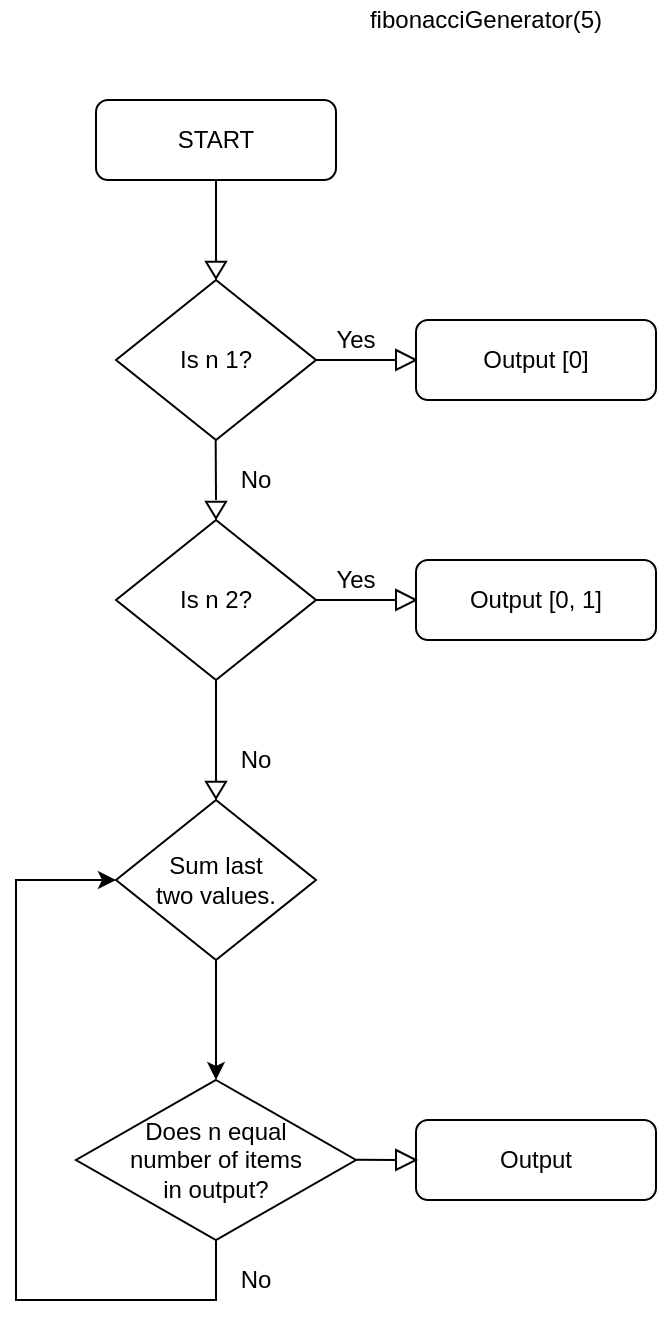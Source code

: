 <mxfile version="14.6.13" type="github">
  <diagram name="Page-1" id="edf60f1a-56cd-e834-aa8a-f176f3a09ee4">
    <mxGraphModel dx="818" dy="454" grid="1" gridSize="10" guides="1" tooltips="1" connect="1" arrows="1" fold="1" page="1" pageScale="1" pageWidth="1100" pageHeight="850" background="#ffffff" math="0" shadow="0">
      <root>
        <mxCell id="0" />
        <mxCell id="1" parent="0" />
        <mxCell id="jx8i601O-3aqdrrUikx3-10" value="fibonacciGenerator(5)" style="text;html=1;strokeColor=none;fillColor=none;align=center;verticalAlign=middle;whiteSpace=wrap;rounded=0;" vertex="1" parent="1">
          <mxGeometry x="250" y="30" width="130" height="20" as="geometry" />
        </mxCell>
        <mxCell id="jx8i601O-3aqdrrUikx3-11" value="START" style="rounded=1;whiteSpace=wrap;html=1;" vertex="1" parent="1">
          <mxGeometry x="120" y="80" width="120" height="40" as="geometry" />
        </mxCell>
        <mxCell id="jx8i601O-3aqdrrUikx3-12" value="Is n 1?" style="rhombus;whiteSpace=wrap;html=1;" vertex="1" parent="1">
          <mxGeometry x="130" y="170" width="100" height="80" as="geometry" />
        </mxCell>
        <mxCell id="jx8i601O-3aqdrrUikx3-15" value="Is n 2?" style="rhombus;whiteSpace=wrap;html=1;" vertex="1" parent="1">
          <mxGeometry x="130" y="290" width="100" height="80" as="geometry" />
        </mxCell>
        <mxCell id="jx8i601O-3aqdrrUikx3-20" value="" style="triangle;whiteSpace=wrap;html=1;rotation=90;" vertex="1" parent="1">
          <mxGeometry x="175.9" y="160" width="8.21" height="10" as="geometry" />
        </mxCell>
        <mxCell id="jx8i601O-3aqdrrUikx3-23" value="" style="endArrow=none;html=1;exitX=0;exitY=0.5;exitDx=0;exitDy=0;" edge="1" parent="1" source="jx8i601O-3aqdrrUikx3-20" target="jx8i601O-3aqdrrUikx3-11">
          <mxGeometry width="50" height="50" relative="1" as="geometry">
            <mxPoint x="180" y="160" as="sourcePoint" />
            <mxPoint x="230" y="110" as="targetPoint" />
          </mxGeometry>
        </mxCell>
        <mxCell id="jx8i601O-3aqdrrUikx3-24" value="" style="endArrow=none;html=1;" edge="1" parent="1">
          <mxGeometry width="50" height="50" relative="1" as="geometry">
            <mxPoint x="180" y="280" as="sourcePoint" />
            <mxPoint x="179.842" y="250.0" as="targetPoint" />
          </mxGeometry>
        </mxCell>
        <mxCell id="jx8i601O-3aqdrrUikx3-25" value="" style="triangle;whiteSpace=wrap;html=1;rotation=90;" vertex="1" parent="1">
          <mxGeometry x="175.9" y="280" width="8.21" height="10" as="geometry" />
        </mxCell>
        <mxCell id="jx8i601O-3aqdrrUikx3-26" value="" style="triangle;whiteSpace=wrap;html=1;rotation=0;" vertex="1" parent="1">
          <mxGeometry x="270" y="205" width="10" height="10" as="geometry" />
        </mxCell>
        <mxCell id="jx8i601O-3aqdrrUikx3-30" value="" style="endArrow=none;html=1;exitX=1;exitY=0.5;exitDx=0;exitDy=0;entryX=0;entryY=0.5;entryDx=0;entryDy=0;" edge="1" parent="1" source="jx8i601O-3aqdrrUikx3-12" target="jx8i601O-3aqdrrUikx3-26">
          <mxGeometry width="50" height="50" relative="1" as="geometry">
            <mxPoint x="310" y="230" as="sourcePoint" />
            <mxPoint x="360" y="180" as="targetPoint" />
          </mxGeometry>
        </mxCell>
        <mxCell id="jx8i601O-3aqdrrUikx3-31" value="Output [0]" style="rounded=1;whiteSpace=wrap;html=1;" vertex="1" parent="1">
          <mxGeometry x="280" y="190" width="120" height="40" as="geometry" />
        </mxCell>
        <mxCell id="jx8i601O-3aqdrrUikx3-32" value="" style="endArrow=none;html=1;exitX=1;exitY=0.5;exitDx=0;exitDy=0;entryX=0;entryY=0.5;entryDx=0;entryDy=0;" edge="1" parent="1">
          <mxGeometry width="50" height="50" relative="1" as="geometry">
            <mxPoint x="230" y="330" as="sourcePoint" />
            <mxPoint x="270" y="330" as="targetPoint" />
          </mxGeometry>
        </mxCell>
        <mxCell id="jx8i601O-3aqdrrUikx3-33" value="" style="triangle;whiteSpace=wrap;html=1;rotation=0;" vertex="1" parent="1">
          <mxGeometry x="270" y="325" width="10" height="10" as="geometry" />
        </mxCell>
        <mxCell id="jx8i601O-3aqdrrUikx3-34" value="Output [0, 1]" style="rounded=1;whiteSpace=wrap;html=1;" vertex="1" parent="1">
          <mxGeometry x="280" y="310" width="120" height="40" as="geometry" />
        </mxCell>
        <mxCell id="jx8i601O-3aqdrrUikx3-38" value="Yes" style="text;html=1;strokeColor=none;fillColor=none;align=center;verticalAlign=middle;whiteSpace=wrap;rounded=0;" vertex="1" parent="1">
          <mxGeometry x="230" y="190" width="40" height="20" as="geometry" />
        </mxCell>
        <mxCell id="jx8i601O-3aqdrrUikx3-39" value="Yes" style="text;html=1;strokeColor=none;fillColor=none;align=center;verticalAlign=middle;whiteSpace=wrap;rounded=0;" vertex="1" parent="1">
          <mxGeometry x="230" y="310" width="40" height="20" as="geometry" />
        </mxCell>
        <mxCell id="jx8i601O-3aqdrrUikx3-40" value="No" style="text;html=1;strokeColor=none;fillColor=none;align=center;verticalAlign=middle;whiteSpace=wrap;rounded=0;" vertex="1" parent="1">
          <mxGeometry x="180" y="260" width="40" height="20" as="geometry" />
        </mxCell>
        <mxCell id="jx8i601O-3aqdrrUikx3-45" value="" style="edgeStyle=none;rounded=0;orthogonalLoop=1;jettySize=auto;html=1;" edge="1" parent="1" source="jx8i601O-3aqdrrUikx3-41" target="jx8i601O-3aqdrrUikx3-44">
          <mxGeometry relative="1" as="geometry" />
        </mxCell>
        <mxCell id="jx8i601O-3aqdrrUikx3-41" value="Sum last&lt;br&gt;two values." style="rhombus;whiteSpace=wrap;html=1;" vertex="1" parent="1">
          <mxGeometry x="130" y="430" width="100" height="80" as="geometry" />
        </mxCell>
        <mxCell id="jx8i601O-3aqdrrUikx3-42" value="" style="endArrow=none;html=1;exitX=0;exitY=0.5;exitDx=0;exitDy=0;" edge="1" parent="1" source="jx8i601O-3aqdrrUikx3-43">
          <mxGeometry width="50" height="50" relative="1" as="geometry">
            <mxPoint x="180" y="420" as="sourcePoint" />
            <mxPoint x="180.002" y="370" as="targetPoint" />
          </mxGeometry>
        </mxCell>
        <mxCell id="jx8i601O-3aqdrrUikx3-43" value="" style="triangle;whiteSpace=wrap;html=1;rotation=90;" vertex="1" parent="1">
          <mxGeometry x="175.9" y="420" width="8.21" height="10" as="geometry" />
        </mxCell>
        <mxCell id="jx8i601O-3aqdrrUikx3-59" value="" style="edgeStyle=none;rounded=0;orthogonalLoop=1;jettySize=auto;html=1;exitX=0.5;exitY=1;exitDx=0;exitDy=0;entryX=0;entryY=0.5;entryDx=0;entryDy=0;" edge="1" parent="1" source="jx8i601O-3aqdrrUikx3-44" target="jx8i601O-3aqdrrUikx3-41">
          <mxGeometry relative="1" as="geometry">
            <mxPoint x="80" y="440" as="targetPoint" />
            <Array as="points">
              <mxPoint x="180" y="680" />
              <mxPoint x="80" y="680" />
              <mxPoint x="80" y="470" />
            </Array>
          </mxGeometry>
        </mxCell>
        <mxCell id="jx8i601O-3aqdrrUikx3-44" value="Does n equal&lt;br&gt;number of items&lt;br&gt;in output?" style="rhombus;whiteSpace=wrap;html=1;" vertex="1" parent="1">
          <mxGeometry x="110" y="570" width="140" height="80" as="geometry" />
        </mxCell>
        <mxCell id="jx8i601O-3aqdrrUikx3-61" value="No" style="text;html=1;strokeColor=none;fillColor=none;align=center;verticalAlign=middle;whiteSpace=wrap;rounded=0;" vertex="1" parent="1">
          <mxGeometry x="180" y="660" width="40" height="20" as="geometry" />
        </mxCell>
        <mxCell id="jx8i601O-3aqdrrUikx3-62" value="Output" style="rounded=1;whiteSpace=wrap;html=1;" vertex="1" parent="1">
          <mxGeometry x="280" y="590" width="120" height="40" as="geometry" />
        </mxCell>
        <mxCell id="jx8i601O-3aqdrrUikx3-63" value="" style="endArrow=none;html=1;exitX=1;exitY=0.5;exitDx=0;exitDy=0;" edge="1" parent="1">
          <mxGeometry width="50" height="50" relative="1" as="geometry">
            <mxPoint x="250" y="609.93" as="sourcePoint" />
            <mxPoint x="270" y="610" as="targetPoint" />
          </mxGeometry>
        </mxCell>
        <mxCell id="jx8i601O-3aqdrrUikx3-64" value="" style="triangle;whiteSpace=wrap;html=1;rotation=0;" vertex="1" parent="1">
          <mxGeometry x="270" y="605" width="10" height="10" as="geometry" />
        </mxCell>
        <mxCell id="jx8i601O-3aqdrrUikx3-65" value="No" style="text;html=1;strokeColor=none;fillColor=none;align=center;verticalAlign=middle;whiteSpace=wrap;rounded=0;" vertex="1" parent="1">
          <mxGeometry x="180" y="400" width="40" height="20" as="geometry" />
        </mxCell>
      </root>
    </mxGraphModel>
  </diagram>
</mxfile>

